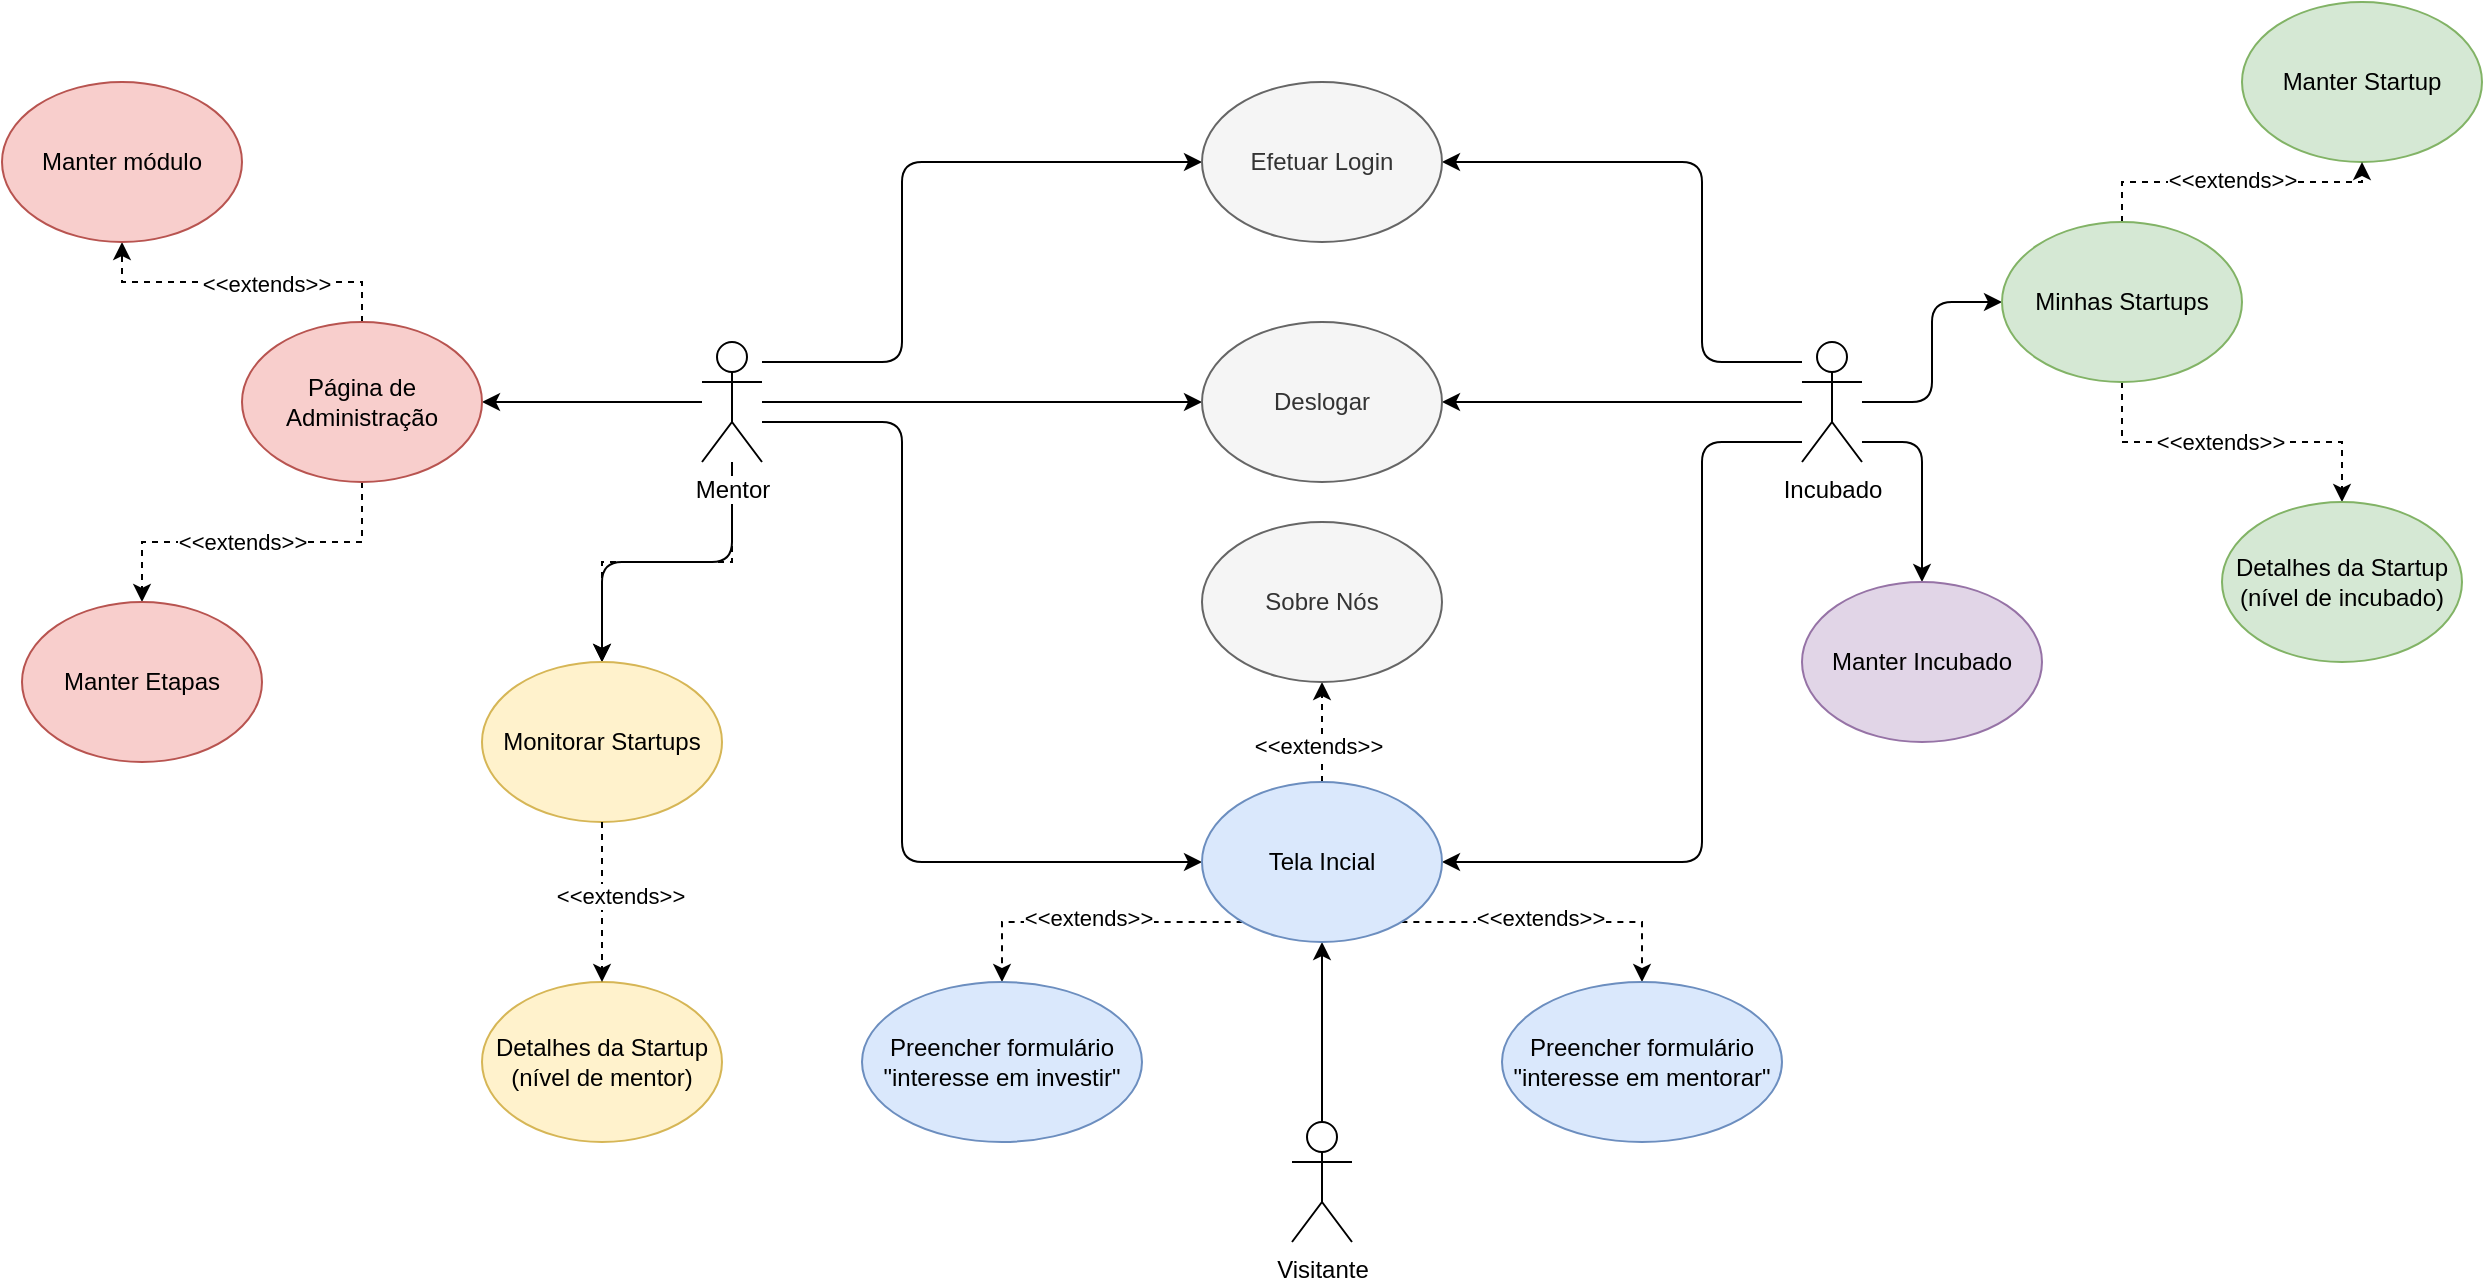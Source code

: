 <mxfile version="14.8.5" type="google"><diagram id="0Jrq4x78Xx43d-PYV3Uo" name="Page-1"><mxGraphModel dx="1350" dy="774" grid="1" gridSize="10" guides="1" tooltips="1" connect="1" arrows="1" fold="1" page="1" pageScale="1" pageWidth="850" pageHeight="1100" math="0" shadow="0"><root><mxCell id="0"/><mxCell id="1" parent="0"/><mxCell id="SrC50cNS61djbpuwv_6D-10" style="orthogonalLoop=1;jettySize=auto;html=1;entryX=0;entryY=0.5;entryDx=0;entryDy=0;edgeStyle=orthogonalEdgeStyle;" edge="1" parent="1" source="SrC50cNS61djbpuwv_6D-1" target="SrC50cNS61djbpuwv_6D-5"><mxGeometry relative="1" as="geometry"><Array as="points"><mxPoint x="460" y="190"/><mxPoint x="460" y="90"/></Array></mxGeometry></mxCell><mxCell id="SrC50cNS61djbpuwv_6D-13" style="orthogonalLoop=1;jettySize=auto;html=1;entryX=0;entryY=0.5;entryDx=0;entryDy=0;edgeStyle=orthogonalEdgeStyle;" edge="1" parent="1" source="SrC50cNS61djbpuwv_6D-1" target="SrC50cNS61djbpuwv_6D-12"><mxGeometry relative="1" as="geometry"/></mxCell><mxCell id="SrC50cNS61djbpuwv_6D-16" style="edgeStyle=orthogonalEdgeStyle;orthogonalLoop=1;jettySize=auto;html=1;" edge="1" parent="1" source="SrC50cNS61djbpuwv_6D-1" target="SrC50cNS61djbpuwv_6D-15"><mxGeometry relative="1" as="geometry"><Array as="points"><mxPoint x="460" y="220"/><mxPoint x="460" y="440"/></Array></mxGeometry></mxCell><mxCell id="SrC50cNS61djbpuwv_6D-19" style="edgeStyle=orthogonalEdgeStyle;orthogonalLoop=1;jettySize=auto;html=1;" edge="1" parent="1" source="SrC50cNS61djbpuwv_6D-1" target="SrC50cNS61djbpuwv_6D-8"><mxGeometry relative="1" as="geometry"/></mxCell><mxCell id="SrC50cNS61djbpuwv_6D-26" style="edgeStyle=orthogonalEdgeStyle;orthogonalLoop=1;jettySize=auto;html=1;" edge="1" parent="1" source="SrC50cNS61djbpuwv_6D-1" target="SrC50cNS61djbpuwv_6D-9"><mxGeometry relative="1" as="geometry"><Array as="points"><mxPoint x="180" y="240"/></Array></mxGeometry></mxCell><mxCell id="SrC50cNS61djbpuwv_6D-65" value="" style="edgeStyle=orthogonalEdgeStyle;rounded=0;orthogonalLoop=1;jettySize=auto;html=1;dashed=1;" edge="1" parent="1" source="SrC50cNS61djbpuwv_6D-1" target="SrC50cNS61djbpuwv_6D-8"><mxGeometry relative="1" as="geometry"/></mxCell><mxCell id="SrC50cNS61djbpuwv_6D-1" value="&lt;span style=&quot;background-color: rgb(255 , 255 , 255)&quot;&gt;Mentor&lt;/span&gt;" style="shape=umlActor;verticalLabelPosition=bottom;verticalAlign=top;html=1;outlineConnect=0;rounded=1;" vertex="1" parent="1"><mxGeometry x="360" y="180" width="30" height="60" as="geometry"/></mxCell><mxCell id="SrC50cNS61djbpuwv_6D-11" style="orthogonalLoop=1;jettySize=auto;html=1;entryX=1;entryY=0.5;entryDx=0;entryDy=0;edgeStyle=orthogonalEdgeStyle;" edge="1" parent="1" source="SrC50cNS61djbpuwv_6D-3" target="SrC50cNS61djbpuwv_6D-5"><mxGeometry relative="1" as="geometry"><Array as="points"><mxPoint x="860" y="190"/><mxPoint x="860" y="90"/></Array></mxGeometry></mxCell><mxCell id="SrC50cNS61djbpuwv_6D-14" style="orthogonalLoop=1;jettySize=auto;html=1;entryX=1;entryY=0.5;entryDx=0;entryDy=0;edgeStyle=orthogonalEdgeStyle;" edge="1" parent="1" source="SrC50cNS61djbpuwv_6D-3" target="SrC50cNS61djbpuwv_6D-12"><mxGeometry relative="1" as="geometry"><Array as="points"><mxPoint x="760" y="210"/><mxPoint x="760" y="210"/></Array></mxGeometry></mxCell><mxCell id="SrC50cNS61djbpuwv_6D-17" style="edgeStyle=orthogonalEdgeStyle;orthogonalLoop=1;jettySize=auto;html=1;entryX=1;entryY=0.5;entryDx=0;entryDy=0;" edge="1" parent="1" source="SrC50cNS61djbpuwv_6D-3" target="SrC50cNS61djbpuwv_6D-15"><mxGeometry relative="1" as="geometry"><Array as="points"><mxPoint x="860" y="230"/><mxPoint x="860" y="440"/></Array></mxGeometry></mxCell><mxCell id="SrC50cNS61djbpuwv_6D-22" style="edgeStyle=orthogonalEdgeStyle;orthogonalLoop=1;jettySize=auto;html=1;" edge="1" parent="1" source="SrC50cNS61djbpuwv_6D-3" target="SrC50cNS61djbpuwv_6D-4"><mxGeometry relative="1" as="geometry"><Array as="points"><mxPoint x="970" y="230"/></Array></mxGeometry></mxCell><mxCell id="SrC50cNS61djbpuwv_6D-25" style="edgeStyle=orthogonalEdgeStyle;orthogonalLoop=1;jettySize=auto;html=1;" edge="1" parent="1" source="SrC50cNS61djbpuwv_6D-3" target="SrC50cNS61djbpuwv_6D-7"><mxGeometry relative="1" as="geometry"/></mxCell><mxCell id="SrC50cNS61djbpuwv_6D-3" value="Incubado&lt;br&gt;" style="shape=umlActor;verticalLabelPosition=bottom;verticalAlign=top;html=1;outlineConnect=0;rounded=1;" vertex="1" parent="1"><mxGeometry x="910" y="180" width="30" height="60" as="geometry"/></mxCell><mxCell id="SrC50cNS61djbpuwv_6D-4" value="Manter Incubado" style="ellipse;whiteSpace=wrap;html=1;rounded=1;fillColor=#e1d5e7;strokeColor=#9673a6;" vertex="1" parent="1"><mxGeometry x="910" y="300" width="120" height="80" as="geometry"/></mxCell><mxCell id="SrC50cNS61djbpuwv_6D-5" value="Efetuar Login" style="ellipse;whiteSpace=wrap;html=1;rounded=1;fillColor=#f5f5f5;strokeColor=#666666;fontColor=#333333;" vertex="1" parent="1"><mxGeometry x="610" y="50" width="120" height="80" as="geometry"/></mxCell><mxCell id="SrC50cNS61djbpuwv_6D-6" value="Manter Startup" style="ellipse;whiteSpace=wrap;html=1;rounded=1;fillColor=#d5e8d4;strokeColor=#82b366;" vertex="1" parent="1"><mxGeometry x="1130" y="10" width="120" height="80" as="geometry"/></mxCell><mxCell id="SrC50cNS61djbpuwv_6D-41" style="rounded=0;orthogonalLoop=1;jettySize=auto;html=1;dashed=1;edgeStyle=orthogonalEdgeStyle;" edge="1" parent="1" source="SrC50cNS61djbpuwv_6D-7" target="SrC50cNS61djbpuwv_6D-39"><mxGeometry relative="1" as="geometry"/></mxCell><mxCell id="SrC50cNS61djbpuwv_6D-42" value="&amp;lt;&amp;lt;extends&amp;gt;&amp;gt;" style="edgeLabel;html=1;align=center;verticalAlign=middle;resizable=0;points=[];" vertex="1" connectable="0" parent="SrC50cNS61djbpuwv_6D-41"><mxGeometry x="-0.148" y="3" relative="1" as="geometry"><mxPoint x="6" y="3" as="offset"/></mxGeometry></mxCell><mxCell id="SrC50cNS61djbpuwv_6D-43" style="edgeStyle=orthogonalEdgeStyle;rounded=0;orthogonalLoop=1;jettySize=auto;html=1;dashed=1;" edge="1" parent="1" source="SrC50cNS61djbpuwv_6D-7" target="SrC50cNS61djbpuwv_6D-6"><mxGeometry relative="1" as="geometry"><mxPoint x="1170.0" y="80" as="targetPoint"/><Array as="points"><mxPoint x="1070" y="100"/><mxPoint x="1190" y="100"/></Array></mxGeometry></mxCell><mxCell id="SrC50cNS61djbpuwv_6D-44" value="&amp;lt;&amp;lt;extends&amp;gt;&amp;gt;" style="edgeLabel;html=1;align=center;verticalAlign=middle;resizable=0;points=[];" vertex="1" connectable="0" parent="SrC50cNS61djbpuwv_6D-43"><mxGeometry x="-0.16" y="1" relative="1" as="geometry"><mxPoint x="12" as="offset"/></mxGeometry></mxCell><mxCell id="SrC50cNS61djbpuwv_6D-7" value="Minhas Startups" style="ellipse;whiteSpace=wrap;html=1;rounded=1;fillColor=#d5e8d4;strokeColor=#82b366;" vertex="1" parent="1"><mxGeometry x="1010" y="120" width="120" height="80" as="geometry"/></mxCell><mxCell id="SrC50cNS61djbpuwv_6D-8" value="Monitorar Startups" style="ellipse;whiteSpace=wrap;html=1;rounded=1;fillColor=#fff2cc;strokeColor=#d6b656;" vertex="1" parent="1"><mxGeometry x="250" y="340" width="120" height="80" as="geometry"/></mxCell><mxCell id="SrC50cNS61djbpuwv_6D-59" style="edgeStyle=orthogonalEdgeStyle;rounded=0;orthogonalLoop=1;jettySize=auto;html=1;dashed=1;" edge="1" parent="1" source="SrC50cNS61djbpuwv_6D-9" target="SrC50cNS61djbpuwv_6D-28"><mxGeometry relative="1" as="geometry"><Array as="points"/></mxGeometry></mxCell><mxCell id="SrC50cNS61djbpuwv_6D-60" value="&amp;lt;&amp;lt;extends&amp;gt;&amp;gt;" style="edgeLabel;html=1;align=center;verticalAlign=middle;resizable=0;points=[];" vertex="1" connectable="0" parent="SrC50cNS61djbpuwv_6D-59"><mxGeometry x="-0.166" y="1" relative="1" as="geometry"><mxPoint x="-19" y="-1" as="offset"/></mxGeometry></mxCell><mxCell id="SrC50cNS61djbpuwv_6D-62" style="edgeStyle=orthogonalEdgeStyle;rounded=0;orthogonalLoop=1;jettySize=auto;html=1;dashed=1;" edge="1" parent="1" source="SrC50cNS61djbpuwv_6D-9" target="xO2lMNA3XyKNyFnIuDQz-4"><mxGeometry relative="1" as="geometry"/></mxCell><mxCell id="SrC50cNS61djbpuwv_6D-63" value="&lt;span style=&quot;color: rgba(0 , 0 , 0 , 0) ; font-family: monospace ; font-size: 0px ; background-color: rgb(248 , 249 , 250)&quot;&gt;%3CmxGraphModel%3E%3Croot%3E%3CmxCell%20id%3D%220%22%2F%3E%3CmxCell%20id%3D%221%22%20parent%3D%220%22%2F%3E%3CmxCell%20id%3D%222%22%20style%3D%22edgeStyle%3DorthogonalEdgeStyle%3Brounded%3D0%3BorthogonalLoop%3D1%3BjettySize%3Dauto%3Bhtml%3D1%3Bdashed%3D1%3B%22%20edge%3D%221%22%20parent%3D%221%22%3E%3CmxGeometry%20relative%3D%221%22%20as%3D%22geometry%22%3E%3CmxPoint%20x%3D%22190%22%20y%3D%22191.148%22%20as%3D%22sourcePoint%22%2F%3E%3CmxPoint%20x%3D%22110%22%20y%3D%22128.86%22%20as%3D%22targetPoint%22%2F%3E%3CArray%20as%3D%22points%22%3E%3CmxPoint%20x%3D%22190%22%20y%3D%22128.86%22%2F%3E%3C%2FArray%3E%3C%2FmxGeometry%3E%3C%2FmxCell%3E%3CmxCell%20id%3D%223%22%20value%3D%22%26amp%3Blt%3B%26amp%3Blt%3Bextends%26amp%3Bgt%3B%26amp%3Bgt%3B%22%20style%3D%22edgeLabel%3Bhtml%3D1%3Balign%3Dcenter%3BverticalAlign%3Dmiddle%3Bresizable%3D0%3Bpoints%3D%5B%5D%3B%22%20vertex%3D%221%22%20connectable%3D%220%22%20parent%3D%222%22%3E%3CmxGeometry%20x%3D%22-0.183%22%20relative%3D%221%22%20as%3D%22geometry%22%3E%3CmxPoint%20x%3D%2218%22%20as%3D%22offset%22%2F%3E%3C%2FmxGeometry%3E%3C%2FmxCell%3E%3C%2Froot%3E%3C%2FmxGraphModel%&amp;lt;&amp;lt;&lt;/span&gt;" style="edgeLabel;html=1;align=center;verticalAlign=middle;resizable=0;points=[];" vertex="1" connectable="0" parent="SrC50cNS61djbpuwv_6D-62"><mxGeometry x="0.175" y="-2" relative="1" as="geometry"><mxPoint as="offset"/></mxGeometry></mxCell><mxCell id="SrC50cNS61djbpuwv_6D-64" value="&amp;lt;&amp;lt;extends&amp;gt;&amp;gt;" style="edgeLabel;html=1;align=center;verticalAlign=middle;resizable=0;points=[];" vertex="1" connectable="0" parent="SrC50cNS61djbpuwv_6D-62"><mxGeometry x="-0.142" y="1" relative="1" as="geometry"><mxPoint as="offset"/></mxGeometry></mxCell><mxCell id="SrC50cNS61djbpuwv_6D-9" value="Página de Administração" style="ellipse;whiteSpace=wrap;html=1;rounded=1;fillColor=#f8cecc;strokeColor=#b85450;" vertex="1" parent="1"><mxGeometry x="130" y="170" width="120" height="80" as="geometry"/></mxCell><mxCell id="SrC50cNS61djbpuwv_6D-12" value="Deslogar" style="ellipse;whiteSpace=wrap;html=1;rounded=1;fillColor=#f5f5f5;strokeColor=#666666;fontColor=#333333;" vertex="1" parent="1"><mxGeometry x="610" y="170" width="120" height="80" as="geometry"/></mxCell><mxCell id="SrC50cNS61djbpuwv_6D-18" style="edgeStyle=orthogonalEdgeStyle;orthogonalLoop=1;jettySize=auto;html=1;exitX=0.5;exitY=0.5;exitDx=0;exitDy=0;exitPerimeter=0;" edge="1" parent="1" source="-hB1QZkiOCPR9L3VsoKP-3" target="SrC50cNS61djbpuwv_6D-15"><mxGeometry relative="1" as="geometry"/></mxCell><mxCell id="-hB1QZkiOCPR9L3VsoKP-3" value="Visitante&lt;br&gt;" style="shape=umlActor;verticalLabelPosition=bottom;verticalAlign=top;html=1;outlineConnect=0;rounded=1;" vertex="1" parent="1"><mxGeometry x="655" y="570" width="30" height="60" as="geometry"/></mxCell><mxCell id="SrC50cNS61djbpuwv_6D-45" style="edgeStyle=orthogonalEdgeStyle;rounded=0;orthogonalLoop=1;jettySize=auto;html=1;dashed=1;" edge="1" parent="1" source="SrC50cNS61djbpuwv_6D-15" target="xO2lMNA3XyKNyFnIuDQz-5"><mxGeometry relative="1" as="geometry"><Array as="points"><mxPoint x="630" y="470"/><mxPoint x="510" y="470"/></Array></mxGeometry></mxCell><mxCell id="SrC50cNS61djbpuwv_6D-53" value="&amp;lt;&amp;lt;extends&amp;gt;&amp;gt;" style="edgeLabel;html=1;align=center;verticalAlign=middle;resizable=0;points=[];" vertex="1" connectable="0" parent="SrC50cNS61djbpuwv_6D-45"><mxGeometry x="0.032" y="-2" relative="1" as="geometry"><mxPoint as="offset"/></mxGeometry></mxCell><mxCell id="SrC50cNS61djbpuwv_6D-54" style="edgeStyle=orthogonalEdgeStyle;rounded=0;orthogonalLoop=1;jettySize=auto;html=1;dashed=1;" edge="1" parent="1" source="SrC50cNS61djbpuwv_6D-15" target="SrC50cNS61djbpuwv_6D-33"><mxGeometry relative="1" as="geometry"><Array as="points"><mxPoint x="830" y="470"/></Array></mxGeometry></mxCell><mxCell id="SrC50cNS61djbpuwv_6D-55" value="&amp;lt;&amp;lt;extends&amp;gt;&amp;gt;" style="edgeLabel;html=1;align=center;verticalAlign=middle;resizable=0;points=[];" vertex="1" connectable="0" parent="SrC50cNS61djbpuwv_6D-54"><mxGeometry x="-0.084" y="2" relative="1" as="geometry"><mxPoint as="offset"/></mxGeometry></mxCell><mxCell id="SrC50cNS61djbpuwv_6D-56" style="edgeStyle=orthogonalEdgeStyle;rounded=0;orthogonalLoop=1;jettySize=auto;html=1;dashed=1;" edge="1" parent="1" source="SrC50cNS61djbpuwv_6D-15" target="lRQVLfeqRfgFPMGRtn4t-2"><mxGeometry relative="1" as="geometry"/></mxCell><mxCell id="SrC50cNS61djbpuwv_6D-57" value="&amp;lt;&amp;lt;extends&amp;gt;&amp;gt;" style="edgeLabel;html=1;align=center;verticalAlign=middle;resizable=0;points=[];" vertex="1" connectable="0" parent="SrC50cNS61djbpuwv_6D-56"><mxGeometry x="-0.257" y="2" relative="1" as="geometry"><mxPoint as="offset"/></mxGeometry></mxCell><mxCell id="SrC50cNS61djbpuwv_6D-15" value="Tela Incial" style="ellipse;whiteSpace=wrap;html=1;rounded=1;fillColor=#dae8fc;strokeColor=#6c8ebf;" vertex="1" parent="1"><mxGeometry x="610" y="400" width="120" height="80" as="geometry"/></mxCell><mxCell id="xO2lMNA3XyKNyFnIuDQz-4" value="Manter módulo" style="ellipse;whiteSpace=wrap;html=1;rounded=1;fillColor=#f8cecc;strokeColor=#b85450;" vertex="1" parent="1"><mxGeometry x="10" y="50" width="120" height="80" as="geometry"/></mxCell><mxCell id="xO2lMNA3XyKNyFnIuDQz-5" value="Preencher formulário &quot;interesse em investir&quot;" style="ellipse;whiteSpace=wrap;html=1;rounded=1;fillColor=#dae8fc;strokeColor=#6c8ebf;" vertex="1" parent="1"><mxGeometry x="440" y="500" width="140" height="80" as="geometry"/></mxCell><mxCell id="lRQVLfeqRfgFPMGRtn4t-2" value="Sobre Nós" style="ellipse;whiteSpace=wrap;html=1;rounded=1;fillColor=#f5f5f5;strokeColor=#666666;fontColor=#333333;" vertex="1" parent="1"><mxGeometry x="610" y="270" width="120" height="80" as="geometry"/></mxCell><mxCell id="SrC50cNS61djbpuwv_6D-28" value="Manter Etapas" style="ellipse;whiteSpace=wrap;html=1;rounded=1;fillColor=#f8cecc;strokeColor=#b85450;" vertex="1" parent="1"><mxGeometry x="20" y="310" width="120" height="80" as="geometry"/></mxCell><mxCell id="SrC50cNS61djbpuwv_6D-33" value="Preencher formulário &quot;interesse em mentorar&quot;" style="ellipse;whiteSpace=wrap;html=1;rounded=1;fillColor=#dae8fc;strokeColor=#6c8ebf;" vertex="1" parent="1"><mxGeometry x="760" y="500" width="140" height="80" as="geometry"/></mxCell><mxCell id="SrC50cNS61djbpuwv_6D-37" value="Detalhes da Startup&lt;br&gt;(nível de mentor)" style="ellipse;whiteSpace=wrap;html=1;rounded=1;fillColor=#fff2cc;strokeColor=#d6b656;" vertex="1" parent="1"><mxGeometry x="250" y="500" width="120" height="80" as="geometry"/></mxCell><mxCell id="SrC50cNS61djbpuwv_6D-39" value="Detalhes da Startup&lt;br&gt;(nível de incubado)" style="ellipse;whiteSpace=wrap;html=1;rounded=1;fillColor=#d5e8d4;strokeColor=#82b366;" vertex="1" parent="1"><mxGeometry x="1120" y="260" width="120" height="80" as="geometry"/></mxCell><mxCell id="ddxTsrpm7pp_LkOytqsB-1" style="rounded=0;orthogonalLoop=1;jettySize=auto;html=1;dashed=1;edgeStyle=orthogonalEdgeStyle;exitX=0.5;exitY=1;exitDx=0;exitDy=0;entryX=0.5;entryY=0;entryDx=0;entryDy=0;" edge="1" parent="1" source="SrC50cNS61djbpuwv_6D-8" target="SrC50cNS61djbpuwv_6D-37"><mxGeometry relative="1" as="geometry"><mxPoint x="260" y="480" as="sourcePoint"/><mxPoint x="370" y="540" as="targetPoint"/></mxGeometry></mxCell><mxCell id="ddxTsrpm7pp_LkOytqsB-2" value="&amp;lt;&amp;lt;extends&amp;gt;&amp;gt;" style="edgeLabel;html=1;align=center;verticalAlign=middle;resizable=0;points=[];" connectable="0" vertex="1" parent="ddxTsrpm7pp_LkOytqsB-1"><mxGeometry x="-0.148" y="3" relative="1" as="geometry"><mxPoint x="6" y="3" as="offset"/></mxGeometry></mxCell></root></mxGraphModel></diagram></mxfile>